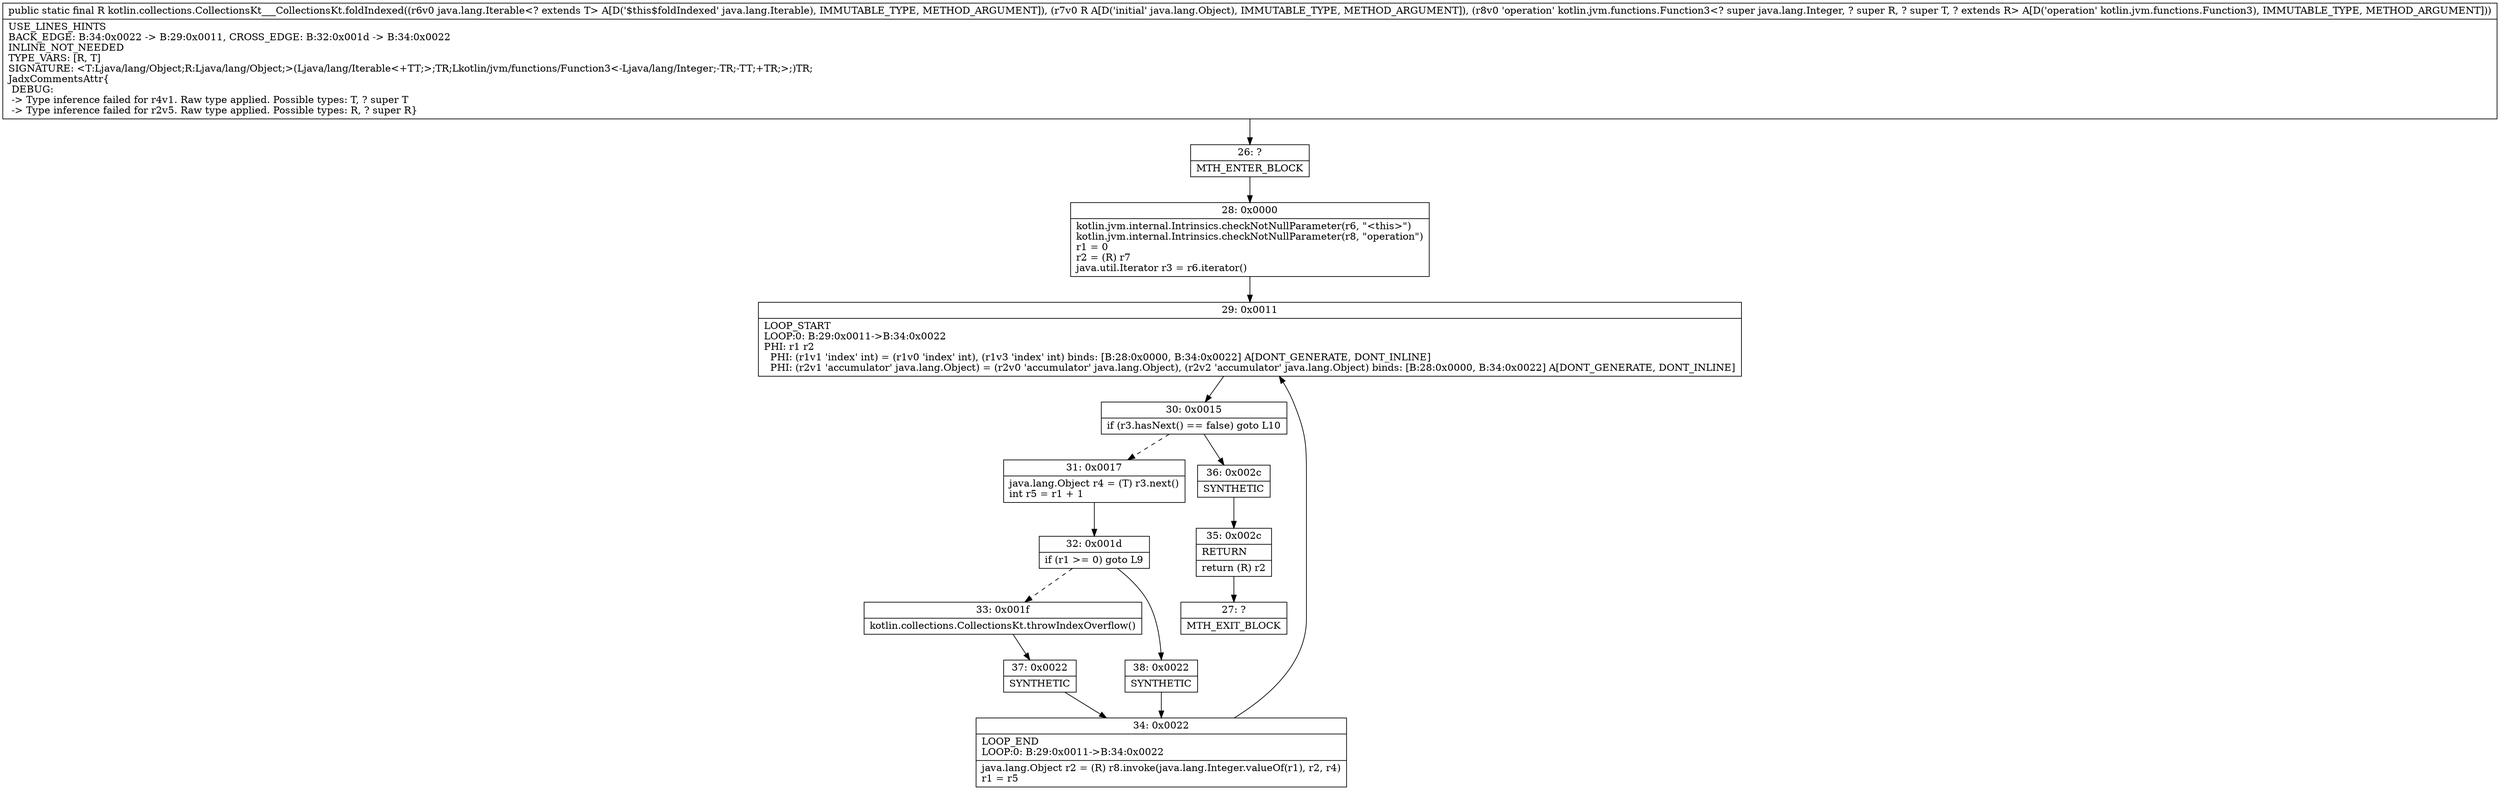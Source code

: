 digraph "CFG forkotlin.collections.CollectionsKt___CollectionsKt.foldIndexed(Ljava\/lang\/Iterable;Ljava\/lang\/Object;Lkotlin\/jvm\/functions\/Function3;)Ljava\/lang\/Object;" {
Node_26 [shape=record,label="{26\:\ ?|MTH_ENTER_BLOCK\l}"];
Node_28 [shape=record,label="{28\:\ 0x0000|kotlin.jvm.internal.Intrinsics.checkNotNullParameter(r6, \"\<this\>\")\lkotlin.jvm.internal.Intrinsics.checkNotNullParameter(r8, \"operation\")\lr1 = 0\lr2 = (R) r7\ljava.util.Iterator r3 = r6.iterator()\l}"];
Node_29 [shape=record,label="{29\:\ 0x0011|LOOP_START\lLOOP:0: B:29:0x0011\-\>B:34:0x0022\lPHI: r1 r2 \l  PHI: (r1v1 'index' int) = (r1v0 'index' int), (r1v3 'index' int) binds: [B:28:0x0000, B:34:0x0022] A[DONT_GENERATE, DONT_INLINE]\l  PHI: (r2v1 'accumulator' java.lang.Object) = (r2v0 'accumulator' java.lang.Object), (r2v2 'accumulator' java.lang.Object) binds: [B:28:0x0000, B:34:0x0022] A[DONT_GENERATE, DONT_INLINE]\l}"];
Node_30 [shape=record,label="{30\:\ 0x0015|if (r3.hasNext() == false) goto L10\l}"];
Node_31 [shape=record,label="{31\:\ 0x0017|java.lang.Object r4 = (T) r3.next()\lint r5 = r1 + 1\l}"];
Node_32 [shape=record,label="{32\:\ 0x001d|if (r1 \>= 0) goto L9\l}"];
Node_33 [shape=record,label="{33\:\ 0x001f|kotlin.collections.CollectionsKt.throwIndexOverflow()\l}"];
Node_37 [shape=record,label="{37\:\ 0x0022|SYNTHETIC\l}"];
Node_34 [shape=record,label="{34\:\ 0x0022|LOOP_END\lLOOP:0: B:29:0x0011\-\>B:34:0x0022\l|java.lang.Object r2 = (R) r8.invoke(java.lang.Integer.valueOf(r1), r2, r4)\lr1 = r5\l}"];
Node_38 [shape=record,label="{38\:\ 0x0022|SYNTHETIC\l}"];
Node_36 [shape=record,label="{36\:\ 0x002c|SYNTHETIC\l}"];
Node_35 [shape=record,label="{35\:\ 0x002c|RETURN\l|return (R) r2\l}"];
Node_27 [shape=record,label="{27\:\ ?|MTH_EXIT_BLOCK\l}"];
MethodNode[shape=record,label="{public static final R kotlin.collections.CollectionsKt___CollectionsKt.foldIndexed((r6v0 java.lang.Iterable\<? extends T\> A[D('$this$foldIndexed' java.lang.Iterable), IMMUTABLE_TYPE, METHOD_ARGUMENT]), (r7v0 R A[D('initial' java.lang.Object), IMMUTABLE_TYPE, METHOD_ARGUMENT]), (r8v0 'operation' kotlin.jvm.functions.Function3\<? super java.lang.Integer, ? super R, ? super T, ? extends R\> A[D('operation' kotlin.jvm.functions.Function3), IMMUTABLE_TYPE, METHOD_ARGUMENT]))  | USE_LINES_HINTS\lBACK_EDGE: B:34:0x0022 \-\> B:29:0x0011, CROSS_EDGE: B:32:0x001d \-\> B:34:0x0022\lINLINE_NOT_NEEDED\lTYPE_VARS: [R, T]\lSIGNATURE: \<T:Ljava\/lang\/Object;R:Ljava\/lang\/Object;\>(Ljava\/lang\/Iterable\<+TT;\>;TR;Lkotlin\/jvm\/functions\/Function3\<\-Ljava\/lang\/Integer;\-TR;\-TT;+TR;\>;)TR;\lJadxCommentsAttr\{\l DEBUG: \l \-\> Type inference failed for r4v1. Raw type applied. Possible types: T, ? super T\l \-\> Type inference failed for r2v5. Raw type applied. Possible types: R, ? super R\}\l}"];
MethodNode -> Node_26;Node_26 -> Node_28;
Node_28 -> Node_29;
Node_29 -> Node_30;
Node_30 -> Node_31[style=dashed];
Node_30 -> Node_36;
Node_31 -> Node_32;
Node_32 -> Node_33[style=dashed];
Node_32 -> Node_38;
Node_33 -> Node_37;
Node_37 -> Node_34;
Node_34 -> Node_29;
Node_38 -> Node_34;
Node_36 -> Node_35;
Node_35 -> Node_27;
}

